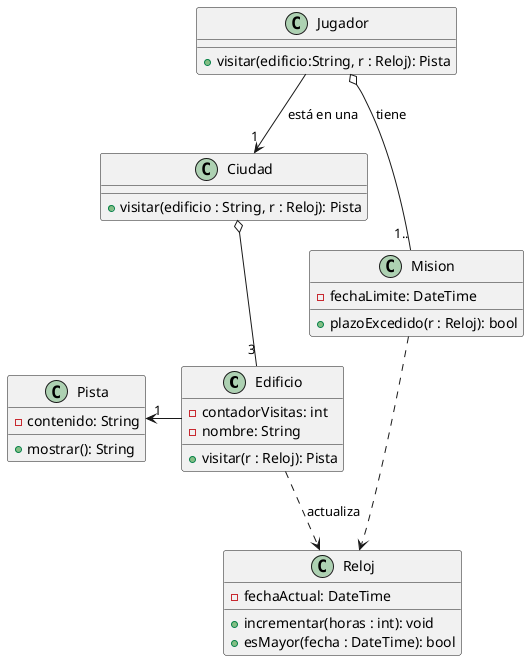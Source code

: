 @startuml
class Edificio {
- contadorVisitas: int
- nombre: String
+ visitar(r : Reloj): Pista
}

class Ciudad {
    + visitar(edificio : String, r : Reloj): Pista
}

class Jugador {
    + visitar(edificio:String, r : Reloj): Pista
}

class Mision{
    - fechaLimite: DateTime
    + plazoExcedido(r : Reloj): bool
}

class Reloj{
    - fechaActual: DateTime
    + incrementar(horas : int): void
    + esMayor(fecha : DateTime): bool
}

class Pista {
    - contenido: String
    + mostrar(): String
}

Pista "1" <-right-  Edificio
Ciudad o-- "3" Edificio
Jugador -->"1" Ciudad: está en una
Jugador o--"1.." Mision: tiene
Edificio ..> Reloj: actualiza
Mision ..> Reloj

@enduml
